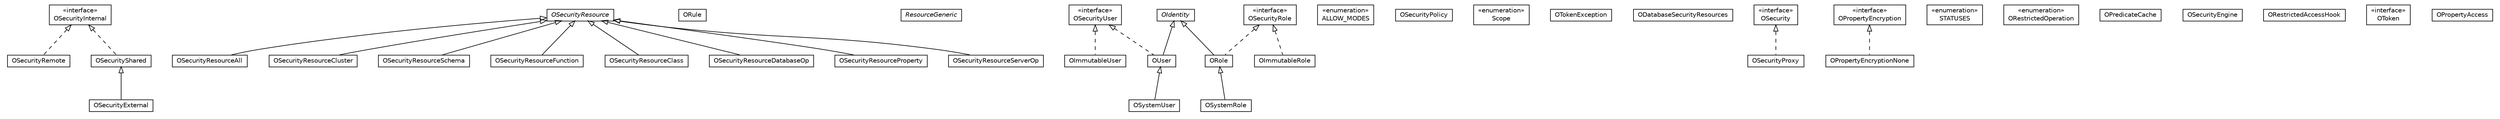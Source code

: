 #!/usr/local/bin/dot
#
# Class diagram 
# Generated by UMLGraph version R5_6-24-gf6e263 (http://www.umlgraph.org/)
#

digraph G {
	edge [fontname="Helvetica",fontsize=10,labelfontname="Helvetica",labelfontsize=10];
	node [fontname="Helvetica",fontsize=10,shape=plaintext];
	nodesep=0.25;
	ranksep=0.5;
	// com.orientechnologies.orient.core.metadata.security.OSecurityRemote
	c135645 [label=<<table title="com.orientechnologies.orient.core.metadata.security.OSecurityRemote" border="0" cellborder="1" cellspacing="0" cellpadding="2" port="p" href="./OSecurityRemote.html">
		<tr><td><table border="0" cellspacing="0" cellpadding="1">
<tr><td align="center" balign="center"> OSecurityRemote </td></tr>
		</table></td></tr>
		</table>>, URL="./OSecurityRemote.html", fontname="Helvetica", fontcolor="black", fontsize=10.0];
	// com.orientechnologies.orient.core.metadata.security.OSecurityResourceAll
	c135646 [label=<<table title="com.orientechnologies.orient.core.metadata.security.OSecurityResourceAll" border="0" cellborder="1" cellspacing="0" cellpadding="2" port="p" href="./OSecurityResourceAll.html">
		<tr><td><table border="0" cellspacing="0" cellpadding="1">
<tr><td align="center" balign="center"> OSecurityResourceAll </td></tr>
		</table></td></tr>
		</table>>, URL="./OSecurityResourceAll.html", fontname="Helvetica", fontcolor="black", fontsize=10.0];
	// com.orientechnologies.orient.core.metadata.security.OSecurityResourceCluster
	c135647 [label=<<table title="com.orientechnologies.orient.core.metadata.security.OSecurityResourceCluster" border="0" cellborder="1" cellspacing="0" cellpadding="2" port="p" href="./OSecurityResourceCluster.html">
		<tr><td><table border="0" cellspacing="0" cellpadding="1">
<tr><td align="center" balign="center"> OSecurityResourceCluster </td></tr>
		</table></td></tr>
		</table>>, URL="./OSecurityResourceCluster.html", fontname="Helvetica", fontcolor="black", fontsize=10.0];
	// com.orientechnologies.orient.core.metadata.security.ORule
	c135648 [label=<<table title="com.orientechnologies.orient.core.metadata.security.ORule" border="0" cellborder="1" cellspacing="0" cellpadding="2" port="p" href="./ORule.html">
		<tr><td><table border="0" cellspacing="0" cellpadding="1">
<tr><td align="center" balign="center"> ORule </td></tr>
		</table></td></tr>
		</table>>, URL="./ORule.html", fontname="Helvetica", fontcolor="black", fontsize=10.0];
	// com.orientechnologies.orient.core.metadata.security.ORule.ResourceGeneric
	c135649 [label=<<table title="com.orientechnologies.orient.core.metadata.security.ORule.ResourceGeneric" border="0" cellborder="1" cellspacing="0" cellpadding="2" port="p" href="./ORule.ResourceGeneric.html">
		<tr><td><table border="0" cellspacing="0" cellpadding="1">
<tr><td align="center" balign="center"><font face="Helvetica-Oblique"> ResourceGeneric </font></td></tr>
		</table></td></tr>
		</table>>, URL="./ORule.ResourceGeneric.html", fontname="Helvetica", fontcolor="black", fontsize=10.0];
	// com.orientechnologies.orient.core.metadata.security.OSystemUser
	c135650 [label=<<table title="com.orientechnologies.orient.core.metadata.security.OSystemUser" border="0" cellborder="1" cellspacing="0" cellpadding="2" port="p" href="./OSystemUser.html">
		<tr><td><table border="0" cellspacing="0" cellpadding="1">
<tr><td align="center" balign="center"> OSystemUser </td></tr>
		</table></td></tr>
		</table>>, URL="./OSystemUser.html", fontname="Helvetica", fontcolor="black", fontsize=10.0];
	// com.orientechnologies.orient.core.metadata.security.OSecurityRole
	c135651 [label=<<table title="com.orientechnologies.orient.core.metadata.security.OSecurityRole" border="0" cellborder="1" cellspacing="0" cellpadding="2" port="p" href="./OSecurityRole.html">
		<tr><td><table border="0" cellspacing="0" cellpadding="1">
<tr><td align="center" balign="center"> &#171;interface&#187; </td></tr>
<tr><td align="center" balign="center"> OSecurityRole </td></tr>
		</table></td></tr>
		</table>>, URL="./OSecurityRole.html", fontname="Helvetica", fontcolor="black", fontsize=10.0];
	// com.orientechnologies.orient.core.metadata.security.OSecurityRole.ALLOW_MODES
	c135652 [label=<<table title="com.orientechnologies.orient.core.metadata.security.OSecurityRole.ALLOW_MODES" border="0" cellborder="1" cellspacing="0" cellpadding="2" port="p" href="./OSecurityRole.ALLOW_MODES.html">
		<tr><td><table border="0" cellspacing="0" cellpadding="1">
<tr><td align="center" balign="center"> &#171;enumeration&#187; </td></tr>
<tr><td align="center" balign="center"> ALLOW_MODES </td></tr>
		</table></td></tr>
		</table>>, URL="./OSecurityRole.ALLOW_MODES.html", fontname="Helvetica", fontcolor="black", fontsize=10.0];
	// com.orientechnologies.orient.core.metadata.security.OSecurityPolicy
	c135653 [label=<<table title="com.orientechnologies.orient.core.metadata.security.OSecurityPolicy" border="0" cellborder="1" cellspacing="0" cellpadding="2" port="p" href="./OSecurityPolicy.html">
		<tr><td><table border="0" cellspacing="0" cellpadding="1">
<tr><td align="center" balign="center"> OSecurityPolicy </td></tr>
		</table></td></tr>
		</table>>, URL="./OSecurityPolicy.html", fontname="Helvetica", fontcolor="black", fontsize=10.0];
	// com.orientechnologies.orient.core.metadata.security.OSecurityPolicy.Scope
	c135654 [label=<<table title="com.orientechnologies.orient.core.metadata.security.OSecurityPolicy.Scope" border="0" cellborder="1" cellspacing="0" cellpadding="2" port="p" href="./OSecurityPolicy.Scope.html">
		<tr><td><table border="0" cellspacing="0" cellpadding="1">
<tr><td align="center" balign="center"> &#171;enumeration&#187; </td></tr>
<tr><td align="center" balign="center"> Scope </td></tr>
		</table></td></tr>
		</table>>, URL="./OSecurityPolicy.Scope.html", fontname="Helvetica", fontcolor="black", fontsize=10.0];
	// com.orientechnologies.orient.core.metadata.security.OImmutableUser
	c135655 [label=<<table title="com.orientechnologies.orient.core.metadata.security.OImmutableUser" border="0" cellborder="1" cellspacing="0" cellpadding="2" port="p" href="./OImmutableUser.html">
		<tr><td><table border="0" cellspacing="0" cellpadding="1">
<tr><td align="center" balign="center"> OImmutableUser </td></tr>
		</table></td></tr>
		</table>>, URL="./OImmutableUser.html", fontname="Helvetica", fontcolor="black", fontsize=10.0];
	// com.orientechnologies.orient.core.metadata.security.OTokenException
	c135656 [label=<<table title="com.orientechnologies.orient.core.metadata.security.OTokenException" border="0" cellborder="1" cellspacing="0" cellpadding="2" port="p" href="./OTokenException.html">
		<tr><td><table border="0" cellspacing="0" cellpadding="1">
<tr><td align="center" balign="center"> OTokenException </td></tr>
		</table></td></tr>
		</table>>, URL="./OTokenException.html", fontname="Helvetica", fontcolor="black", fontsize=10.0];
	// com.orientechnologies.orient.core.metadata.security.ODatabaseSecurityResources
	c135657 [label=<<table title="com.orientechnologies.orient.core.metadata.security.ODatabaseSecurityResources" border="0" cellborder="1" cellspacing="0" cellpadding="2" port="p" href="./ODatabaseSecurityResources.html">
		<tr><td><table border="0" cellspacing="0" cellpadding="1">
<tr><td align="center" balign="center"> ODatabaseSecurityResources </td></tr>
		</table></td></tr>
		</table>>, URL="./ODatabaseSecurityResources.html", fontname="Helvetica", fontcolor="black", fontsize=10.0];
	// com.orientechnologies.orient.core.metadata.security.OSecurityResourceSchema
	c135658 [label=<<table title="com.orientechnologies.orient.core.metadata.security.OSecurityResourceSchema" border="0" cellborder="1" cellspacing="0" cellpadding="2" port="p" href="./OSecurityResourceSchema.html">
		<tr><td><table border="0" cellspacing="0" cellpadding="1">
<tr><td align="center" balign="center"> OSecurityResourceSchema </td></tr>
		</table></td></tr>
		</table>>, URL="./OSecurityResourceSchema.html", fontname="Helvetica", fontcolor="black", fontsize=10.0];
	// com.orientechnologies.orient.core.metadata.security.OImmutableRole
	c135659 [label=<<table title="com.orientechnologies.orient.core.metadata.security.OImmutableRole" border="0" cellborder="1" cellspacing="0" cellpadding="2" port="p" href="./OImmutableRole.html">
		<tr><td><table border="0" cellspacing="0" cellpadding="1">
<tr><td align="center" balign="center"> OImmutableRole </td></tr>
		</table></td></tr>
		</table>>, URL="./OImmutableRole.html", fontname="Helvetica", fontcolor="black", fontsize=10.0];
	// com.orientechnologies.orient.core.metadata.security.OUser
	c135660 [label=<<table title="com.orientechnologies.orient.core.metadata.security.OUser" border="0" cellborder="1" cellspacing="0" cellpadding="2" port="p" href="./OUser.html">
		<tr><td><table border="0" cellspacing="0" cellpadding="1">
<tr><td align="center" balign="center"> OUser </td></tr>
		</table></td></tr>
		</table>>, URL="./OUser.html", fontname="Helvetica", fontcolor="black", fontsize=10.0];
	// com.orientechnologies.orient.core.metadata.security.OSystemRole
	c135661 [label=<<table title="com.orientechnologies.orient.core.metadata.security.OSystemRole" border="0" cellborder="1" cellspacing="0" cellpadding="2" port="p" href="./OSystemRole.html">
		<tr><td><table border="0" cellspacing="0" cellpadding="1">
<tr><td align="center" balign="center"> OSystemRole </td></tr>
		</table></td></tr>
		</table>>, URL="./OSystemRole.html", fontname="Helvetica", fontcolor="black", fontsize=10.0];
	// com.orientechnologies.orient.core.metadata.security.OSecurity
	c135662 [label=<<table title="com.orientechnologies.orient.core.metadata.security.OSecurity" border="0" cellborder="1" cellspacing="0" cellpadding="2" port="p" href="./OSecurity.html">
		<tr><td><table border="0" cellspacing="0" cellpadding="1">
<tr><td align="center" balign="center"> &#171;interface&#187; </td></tr>
<tr><td align="center" balign="center"> OSecurity </td></tr>
		</table></td></tr>
		</table>>, URL="./OSecurity.html", fontname="Helvetica", fontcolor="black", fontsize=10.0];
	// com.orientechnologies.orient.core.metadata.security.OSecurityProxy
	c135663 [label=<<table title="com.orientechnologies.orient.core.metadata.security.OSecurityProxy" border="0" cellborder="1" cellspacing="0" cellpadding="2" port="p" href="./OSecurityProxy.html">
		<tr><td><table border="0" cellspacing="0" cellpadding="1">
<tr><td align="center" balign="center"> OSecurityProxy </td></tr>
		</table></td></tr>
		</table>>, URL="./OSecurityProxy.html", fontname="Helvetica", fontcolor="black", fontsize=10.0];
	// com.orientechnologies.orient.core.metadata.security.OSecurityResourceFunction
	c135664 [label=<<table title="com.orientechnologies.orient.core.metadata.security.OSecurityResourceFunction" border="0" cellborder="1" cellspacing="0" cellpadding="2" port="p" href="./OSecurityResourceFunction.html">
		<tr><td><table border="0" cellspacing="0" cellpadding="1">
<tr><td align="center" balign="center"> OSecurityResourceFunction </td></tr>
		</table></td></tr>
		</table>>, URL="./OSecurityResourceFunction.html", fontname="Helvetica", fontcolor="black", fontsize=10.0];
	// com.orientechnologies.orient.core.metadata.security.OSecurityShared
	c135665 [label=<<table title="com.orientechnologies.orient.core.metadata.security.OSecurityShared" border="0" cellborder="1" cellspacing="0" cellpadding="2" port="p" href="./OSecurityShared.html">
		<tr><td><table border="0" cellspacing="0" cellpadding="1">
<tr><td align="center" balign="center"> OSecurityShared </td></tr>
		</table></td></tr>
		</table>>, URL="./OSecurityShared.html", fontname="Helvetica", fontcolor="black", fontsize=10.0];
	// com.orientechnologies.orient.core.metadata.security.OPropertyEncryption
	c135666 [label=<<table title="com.orientechnologies.orient.core.metadata.security.OPropertyEncryption" border="0" cellborder="1" cellspacing="0" cellpadding="2" port="p" href="./OPropertyEncryption.html">
		<tr><td><table border="0" cellspacing="0" cellpadding="1">
<tr><td align="center" balign="center"> &#171;interface&#187; </td></tr>
<tr><td align="center" balign="center"> OPropertyEncryption </td></tr>
		</table></td></tr>
		</table>>, URL="./OPropertyEncryption.html", fontname="Helvetica", fontcolor="black", fontsize=10.0];
	// com.orientechnologies.orient.core.metadata.security.OSecurityUser
	c135667 [label=<<table title="com.orientechnologies.orient.core.metadata.security.OSecurityUser" border="0" cellborder="1" cellspacing="0" cellpadding="2" port="p" href="./OSecurityUser.html">
		<tr><td><table border="0" cellspacing="0" cellpadding="1">
<tr><td align="center" balign="center"> &#171;interface&#187; </td></tr>
<tr><td align="center" balign="center"> OSecurityUser </td></tr>
		</table></td></tr>
		</table>>, URL="./OSecurityUser.html", fontname="Helvetica", fontcolor="black", fontsize=10.0];
	// com.orientechnologies.orient.core.metadata.security.OSecurityUser.STATUSES
	c135668 [label=<<table title="com.orientechnologies.orient.core.metadata.security.OSecurityUser.STATUSES" border="0" cellborder="1" cellspacing="0" cellpadding="2" port="p" href="./OSecurityUser.STATUSES.html">
		<tr><td><table border="0" cellspacing="0" cellpadding="1">
<tr><td align="center" balign="center"> &#171;enumeration&#187; </td></tr>
<tr><td align="center" balign="center"> STATUSES </td></tr>
		</table></td></tr>
		</table>>, URL="./OSecurityUser.STATUSES.html", fontname="Helvetica", fontcolor="black", fontsize=10.0];
	// com.orientechnologies.orient.core.metadata.security.OSecurityExternal
	c135669 [label=<<table title="com.orientechnologies.orient.core.metadata.security.OSecurityExternal" border="0" cellborder="1" cellspacing="0" cellpadding="2" port="p" href="./OSecurityExternal.html">
		<tr><td><table border="0" cellspacing="0" cellpadding="1">
<tr><td align="center" balign="center"> OSecurityExternal </td></tr>
		</table></td></tr>
		</table>>, URL="./OSecurityExternal.html", fontname="Helvetica", fontcolor="black", fontsize=10.0];
	// com.orientechnologies.orient.core.metadata.security.ORestrictedOperation
	c135670 [label=<<table title="com.orientechnologies.orient.core.metadata.security.ORestrictedOperation" border="0" cellborder="1" cellspacing="0" cellpadding="2" port="p" href="./ORestrictedOperation.html">
		<tr><td><table border="0" cellspacing="0" cellpadding="1">
<tr><td align="center" balign="center"> &#171;enumeration&#187; </td></tr>
<tr><td align="center" balign="center"> ORestrictedOperation </td></tr>
		</table></td></tr>
		</table>>, URL="./ORestrictedOperation.html", fontname="Helvetica", fontcolor="black", fontsize=10.0];
	// com.orientechnologies.orient.core.metadata.security.OSecurityInternal
	c135671 [label=<<table title="com.orientechnologies.orient.core.metadata.security.OSecurityInternal" border="0" cellborder="1" cellspacing="0" cellpadding="2" port="p" href="./OSecurityInternal.html">
		<tr><td><table border="0" cellspacing="0" cellpadding="1">
<tr><td align="center" balign="center"> &#171;interface&#187; </td></tr>
<tr><td align="center" balign="center"> OSecurityInternal </td></tr>
		</table></td></tr>
		</table>>, URL="./OSecurityInternal.html", fontname="Helvetica", fontcolor="black", fontsize=10.0];
	// com.orientechnologies.orient.core.metadata.security.OPredicateCache
	c135672 [label=<<table title="com.orientechnologies.orient.core.metadata.security.OPredicateCache" border="0" cellborder="1" cellspacing="0" cellpadding="2" port="p" href="./OPredicateCache.html">
		<tr><td><table border="0" cellspacing="0" cellpadding="1">
<tr><td align="center" balign="center"> OPredicateCache </td></tr>
		</table></td></tr>
		</table>>, URL="./OPredicateCache.html", fontname="Helvetica", fontcolor="black", fontsize=10.0];
	// com.orientechnologies.orient.core.metadata.security.OSecurityResourceClass
	c135673 [label=<<table title="com.orientechnologies.orient.core.metadata.security.OSecurityResourceClass" border="0" cellborder="1" cellspacing="0" cellpadding="2" port="p" href="./OSecurityResourceClass.html">
		<tr><td><table border="0" cellspacing="0" cellpadding="1">
<tr><td align="center" balign="center"> OSecurityResourceClass </td></tr>
		</table></td></tr>
		</table>>, URL="./OSecurityResourceClass.html", fontname="Helvetica", fontcolor="black", fontsize=10.0];
	// com.orientechnologies.orient.core.metadata.security.OSecurityResourceDatabaseOp
	c135674 [label=<<table title="com.orientechnologies.orient.core.metadata.security.OSecurityResourceDatabaseOp" border="0" cellborder="1" cellspacing="0" cellpadding="2" port="p" href="./OSecurityResourceDatabaseOp.html">
		<tr><td><table border="0" cellspacing="0" cellpadding="1">
<tr><td align="center" balign="center"> OSecurityResourceDatabaseOp </td></tr>
		</table></td></tr>
		</table>>, URL="./OSecurityResourceDatabaseOp.html", fontname="Helvetica", fontcolor="black", fontsize=10.0];
	// com.orientechnologies.orient.core.metadata.security.OSecurityResourceProperty
	c135675 [label=<<table title="com.orientechnologies.orient.core.metadata.security.OSecurityResourceProperty" border="0" cellborder="1" cellspacing="0" cellpadding="2" port="p" href="./OSecurityResourceProperty.html">
		<tr><td><table border="0" cellspacing="0" cellpadding="1">
<tr><td align="center" balign="center"> OSecurityResourceProperty </td></tr>
		</table></td></tr>
		</table>>, URL="./OSecurityResourceProperty.html", fontname="Helvetica", fontcolor="black", fontsize=10.0];
	// com.orientechnologies.orient.core.metadata.security.OSecurityEngine
	c135676 [label=<<table title="com.orientechnologies.orient.core.metadata.security.OSecurityEngine" border="0" cellborder="1" cellspacing="0" cellpadding="2" port="p" href="./OSecurityEngine.html">
		<tr><td><table border="0" cellspacing="0" cellpadding="1">
<tr><td align="center" balign="center"> OSecurityEngine </td></tr>
		</table></td></tr>
		</table>>, URL="./OSecurityEngine.html", fontname="Helvetica", fontcolor="black", fontsize=10.0];
	// com.orientechnologies.orient.core.metadata.security.ORestrictedAccessHook
	c135677 [label=<<table title="com.orientechnologies.orient.core.metadata.security.ORestrictedAccessHook" border="0" cellborder="1" cellspacing="0" cellpadding="2" port="p" href="./ORestrictedAccessHook.html">
		<tr><td><table border="0" cellspacing="0" cellpadding="1">
<tr><td align="center" balign="center"> ORestrictedAccessHook </td></tr>
		</table></td></tr>
		</table>>, URL="./ORestrictedAccessHook.html", fontname="Helvetica", fontcolor="black", fontsize=10.0];
	// com.orientechnologies.orient.core.metadata.security.OSecurityResourceServerOp
	c135678 [label=<<table title="com.orientechnologies.orient.core.metadata.security.OSecurityResourceServerOp" border="0" cellborder="1" cellspacing="0" cellpadding="2" port="p" href="./OSecurityResourceServerOp.html">
		<tr><td><table border="0" cellspacing="0" cellpadding="1">
<tr><td align="center" balign="center"> OSecurityResourceServerOp </td></tr>
		</table></td></tr>
		</table>>, URL="./OSecurityResourceServerOp.html", fontname="Helvetica", fontcolor="black", fontsize=10.0];
	// com.orientechnologies.orient.core.metadata.security.OSecurityResource
	c135679 [label=<<table title="com.orientechnologies.orient.core.metadata.security.OSecurityResource" border="0" cellborder="1" cellspacing="0" cellpadding="2" port="p" href="./OSecurityResource.html">
		<tr><td><table border="0" cellspacing="0" cellpadding="1">
<tr><td align="center" balign="center"><font face="Helvetica-Oblique"> OSecurityResource </font></td></tr>
		</table></td></tr>
		</table>>, URL="./OSecurityResource.html", fontname="Helvetica", fontcolor="black", fontsize=10.0];
	// com.orientechnologies.orient.core.metadata.security.OIdentity
	c135680 [label=<<table title="com.orientechnologies.orient.core.metadata.security.OIdentity" border="0" cellborder="1" cellspacing="0" cellpadding="2" port="p" href="./OIdentity.html">
		<tr><td><table border="0" cellspacing="0" cellpadding="1">
<tr><td align="center" balign="center"><font face="Helvetica-Oblique"> OIdentity </font></td></tr>
		</table></td></tr>
		</table>>, URL="./OIdentity.html", fontname="Helvetica", fontcolor="black", fontsize=10.0];
	// com.orientechnologies.orient.core.metadata.security.OPropertyEncryptionNone
	c135681 [label=<<table title="com.orientechnologies.orient.core.metadata.security.OPropertyEncryptionNone" border="0" cellborder="1" cellspacing="0" cellpadding="2" port="p" href="./OPropertyEncryptionNone.html">
		<tr><td><table border="0" cellspacing="0" cellpadding="1">
<tr><td align="center" balign="center"> OPropertyEncryptionNone </td></tr>
		</table></td></tr>
		</table>>, URL="./OPropertyEncryptionNone.html", fontname="Helvetica", fontcolor="black", fontsize=10.0];
	// com.orientechnologies.orient.core.metadata.security.OToken
	c135682 [label=<<table title="com.orientechnologies.orient.core.metadata.security.OToken" border="0" cellborder="1" cellspacing="0" cellpadding="2" port="p" href="./OToken.html">
		<tr><td><table border="0" cellspacing="0" cellpadding="1">
<tr><td align="center" balign="center"> &#171;interface&#187; </td></tr>
<tr><td align="center" balign="center"> OToken </td></tr>
		</table></td></tr>
		</table>>, URL="./OToken.html", fontname="Helvetica", fontcolor="black", fontsize=10.0];
	// com.orientechnologies.orient.core.metadata.security.ORole
	c135683 [label=<<table title="com.orientechnologies.orient.core.metadata.security.ORole" border="0" cellborder="1" cellspacing="0" cellpadding="2" port="p" href="./ORole.html">
		<tr><td><table border="0" cellspacing="0" cellpadding="1">
<tr><td align="center" balign="center"> ORole </td></tr>
		</table></td></tr>
		</table>>, URL="./ORole.html", fontname="Helvetica", fontcolor="black", fontsize=10.0];
	// com.orientechnologies.orient.core.metadata.security.OPropertyAccess
	c135684 [label=<<table title="com.orientechnologies.orient.core.metadata.security.OPropertyAccess" border="0" cellborder="1" cellspacing="0" cellpadding="2" port="p" href="./OPropertyAccess.html">
		<tr><td><table border="0" cellspacing="0" cellpadding="1">
<tr><td align="center" balign="center"> OPropertyAccess </td></tr>
		</table></td></tr>
		</table>>, URL="./OPropertyAccess.html", fontname="Helvetica", fontcolor="black", fontsize=10.0];
	//com.orientechnologies.orient.core.metadata.security.OSecurityRemote implements com.orientechnologies.orient.core.metadata.security.OSecurityInternal
	c135671:p -> c135645:p [dir=back,arrowtail=empty,style=dashed];
	//com.orientechnologies.orient.core.metadata.security.OSecurityResourceAll extends com.orientechnologies.orient.core.metadata.security.OSecurityResource
	c135679:p -> c135646:p [dir=back,arrowtail=empty];
	//com.orientechnologies.orient.core.metadata.security.OSecurityResourceCluster extends com.orientechnologies.orient.core.metadata.security.OSecurityResource
	c135679:p -> c135647:p [dir=back,arrowtail=empty];
	//com.orientechnologies.orient.core.metadata.security.OSystemUser extends com.orientechnologies.orient.core.metadata.security.OUser
	c135660:p -> c135650:p [dir=back,arrowtail=empty];
	//com.orientechnologies.orient.core.metadata.security.OImmutableUser implements com.orientechnologies.orient.core.metadata.security.OSecurityUser
	c135667:p -> c135655:p [dir=back,arrowtail=empty,style=dashed];
	//com.orientechnologies.orient.core.metadata.security.OSecurityResourceSchema extends com.orientechnologies.orient.core.metadata.security.OSecurityResource
	c135679:p -> c135658:p [dir=back,arrowtail=empty];
	//com.orientechnologies.orient.core.metadata.security.OImmutableRole implements com.orientechnologies.orient.core.metadata.security.OSecurityRole
	c135651:p -> c135659:p [dir=back,arrowtail=empty,style=dashed];
	//com.orientechnologies.orient.core.metadata.security.OUser extends com.orientechnologies.orient.core.metadata.security.OIdentity
	c135680:p -> c135660:p [dir=back,arrowtail=empty];
	//com.orientechnologies.orient.core.metadata.security.OUser implements com.orientechnologies.orient.core.metadata.security.OSecurityUser
	c135667:p -> c135660:p [dir=back,arrowtail=empty,style=dashed];
	//com.orientechnologies.orient.core.metadata.security.OSystemRole extends com.orientechnologies.orient.core.metadata.security.ORole
	c135683:p -> c135661:p [dir=back,arrowtail=empty];
	//com.orientechnologies.orient.core.metadata.security.OSecurityProxy implements com.orientechnologies.orient.core.metadata.security.OSecurity
	c135662:p -> c135663:p [dir=back,arrowtail=empty,style=dashed];
	//com.orientechnologies.orient.core.metadata.security.OSecurityResourceFunction extends com.orientechnologies.orient.core.metadata.security.OSecurityResource
	c135679:p -> c135664:p [dir=back,arrowtail=empty];
	//com.orientechnologies.orient.core.metadata.security.OSecurityShared implements com.orientechnologies.orient.core.metadata.security.OSecurityInternal
	c135671:p -> c135665:p [dir=back,arrowtail=empty,style=dashed];
	//com.orientechnologies.orient.core.metadata.security.OSecurityExternal extends com.orientechnologies.orient.core.metadata.security.OSecurityShared
	c135665:p -> c135669:p [dir=back,arrowtail=empty];
	//com.orientechnologies.orient.core.metadata.security.OSecurityResourceClass extends com.orientechnologies.orient.core.metadata.security.OSecurityResource
	c135679:p -> c135673:p [dir=back,arrowtail=empty];
	//com.orientechnologies.orient.core.metadata.security.OSecurityResourceDatabaseOp extends com.orientechnologies.orient.core.metadata.security.OSecurityResource
	c135679:p -> c135674:p [dir=back,arrowtail=empty];
	//com.orientechnologies.orient.core.metadata.security.OSecurityResourceProperty extends com.orientechnologies.orient.core.metadata.security.OSecurityResource
	c135679:p -> c135675:p [dir=back,arrowtail=empty];
	//com.orientechnologies.orient.core.metadata.security.OSecurityResourceServerOp extends com.orientechnologies.orient.core.metadata.security.OSecurityResource
	c135679:p -> c135678:p [dir=back,arrowtail=empty];
	//com.orientechnologies.orient.core.metadata.security.OPropertyEncryptionNone implements com.orientechnologies.orient.core.metadata.security.OPropertyEncryption
	c135666:p -> c135681:p [dir=back,arrowtail=empty,style=dashed];
	//com.orientechnologies.orient.core.metadata.security.ORole extends com.orientechnologies.orient.core.metadata.security.OIdentity
	c135680:p -> c135683:p [dir=back,arrowtail=empty];
	//com.orientechnologies.orient.core.metadata.security.ORole implements com.orientechnologies.orient.core.metadata.security.OSecurityRole
	c135651:p -> c135683:p [dir=back,arrowtail=empty,style=dashed];
}

